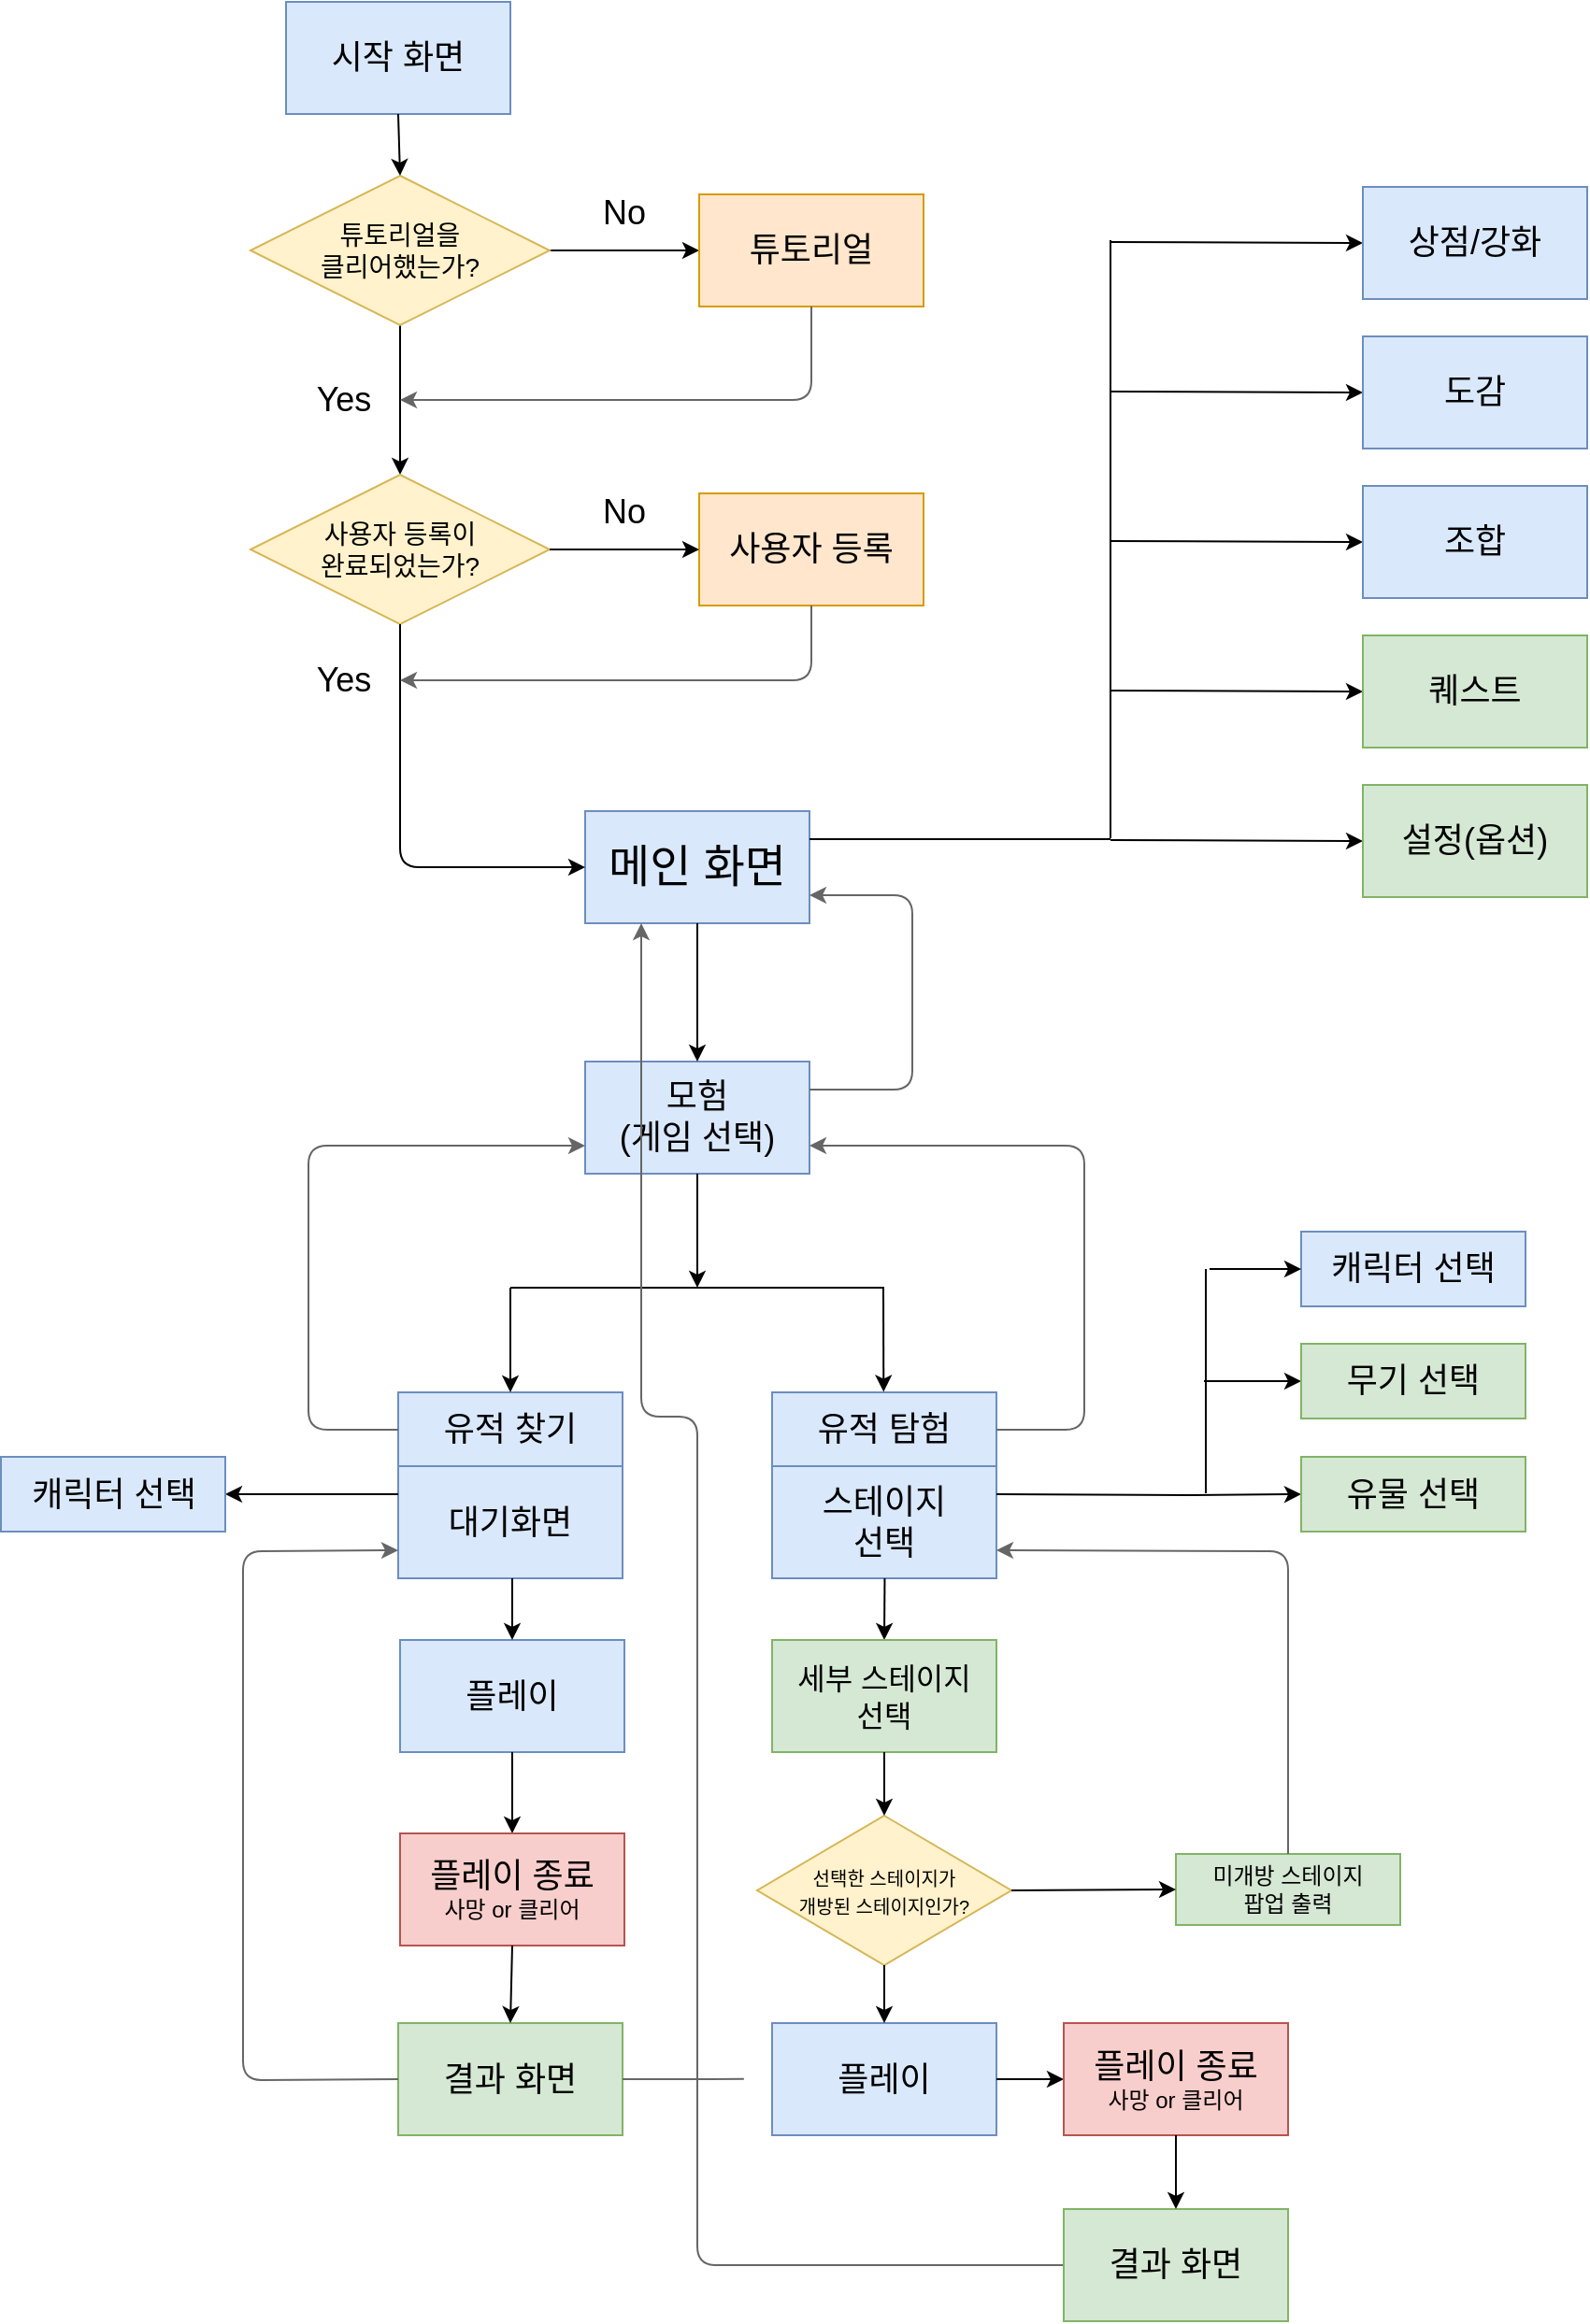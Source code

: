 <mxfile version="10.6.3" type="github"><diagram name="Page-1" id="edf60f1a-56cd-e834-aa8a-f176f3a09ee4"><mxGraphModel dx="1165" dy="701" grid="0" gridSize="10" guides="1" tooltips="1" connect="1" arrows="1" fold="1" page="1" pageScale="1" pageWidth="1200" pageHeight="1500" background="#ffffff" math="0" shadow="0"><root><mxCell id="0"/><mxCell id="1" parent="0"/><mxCell id="Gc9QhGea8NeeS_bH-8tl-3" value="&lt;font style=&quot;font-size: 18px&quot;&gt;모험&lt;br&gt;(게임 선택)&lt;br&gt;&lt;/font&gt;" style="rounded=0;whiteSpace=wrap;html=1;fillColor=#dae8fc;strokeColor=#6c8ebf;" vertex="1" parent="1"><mxGeometry x="460" y="607" width="120" height="60" as="geometry"/></mxCell><mxCell id="-a4ElGShlZKuBSlE3AAH-1" value="&lt;font style=&quot;font-size: 18px&quot;&gt;시작 화면&lt;/font&gt;" style="rounded=0;whiteSpace=wrap;html=1;fillColor=#dae8fc;strokeColor=#6c8ebf;" parent="1" vertex="1"><mxGeometry x="300" y="40" width="120" height="60" as="geometry"/></mxCell><mxCell id="-a4ElGShlZKuBSlE3AAH-5" value="" style="edgeStyle=orthogonalEdgeStyle;rounded=0;orthogonalLoop=1;jettySize=auto;html=1;" parent="1" source="-a4ElGShlZKuBSlE3AAH-2" edge="1"><mxGeometry relative="1" as="geometry"><mxPoint x="361" y="293" as="targetPoint"/><Array as="points"><mxPoint x="361" y="263"/><mxPoint x="361" y="263"/></Array></mxGeometry></mxCell><mxCell id="-a4ElGShlZKuBSlE3AAH-7" value="" style="edgeStyle=orthogonalEdgeStyle;rounded=0;orthogonalLoop=1;jettySize=auto;html=1;" parent="1" source="-a4ElGShlZKuBSlE3AAH-2" edge="1"><mxGeometry relative="1" as="geometry"><mxPoint x="521" y="173" as="targetPoint"/></mxGeometry></mxCell><mxCell id="-a4ElGShlZKuBSlE3AAH-2" value="&lt;font&gt;&lt;font style=&quot;font-size: 14px&quot;&gt;튜토리얼을&lt;br&gt;클리어했는가?&lt;/font&gt;&lt;br&gt;&lt;/font&gt;" style="rhombus;whiteSpace=wrap;html=1;fillColor=#fff2cc;strokeColor=#d6b656;" parent="1" vertex="1"><mxGeometry x="281" y="133" width="160" height="80" as="geometry"/></mxCell><mxCell id="-a4ElGShlZKuBSlE3AAH-3" value="" style="endArrow=classic;html=1;exitX=0.5;exitY=1;exitDx=0;exitDy=0;entryX=0.5;entryY=0;entryDx=0;entryDy=0;" parent="1" source="-a4ElGShlZKuBSlE3AAH-1" target="-a4ElGShlZKuBSlE3AAH-2" edge="1"><mxGeometry width="50" height="50" relative="1" as="geometry"><mxPoint x="281" y="320" as="sourcePoint"/><mxPoint x="361" y="160" as="targetPoint"/></mxGeometry></mxCell><mxCell id="-a4ElGShlZKuBSlE3AAH-8" value="&lt;font style=&quot;font-size: 18px&quot;&gt;Yes&lt;/font&gt;" style="text;html=1;strokeColor=none;fillColor=none;align=center;verticalAlign=middle;whiteSpace=wrap;rounded=0;" parent="1" vertex="1"><mxGeometry x="311" y="243" width="40" height="20" as="geometry"/></mxCell><mxCell id="-a4ElGShlZKuBSlE3AAH-11" value="&lt;font style=&quot;font-size: 18px&quot;&gt;No&lt;/font&gt;" style="text;html=1;strokeColor=none;fillColor=none;align=center;verticalAlign=middle;whiteSpace=wrap;rounded=0;" parent="1" vertex="1"><mxGeometry x="461" y="143" width="40" height="20" as="geometry"/></mxCell><mxCell id="-a4ElGShlZKuBSlE3AAH-12" value="&lt;font style=&quot;font-size: 18px&quot;&gt;튜토리얼&lt;/font&gt;" style="rounded=0;whiteSpace=wrap;html=1;fillColor=#ffe6cc;strokeColor=#d79b00;" parent="1" vertex="1"><mxGeometry x="521" y="143" width="120" height="60" as="geometry"/></mxCell><mxCell id="-a4ElGShlZKuBSlE3AAH-13" value="&lt;font style=&quot;font-size: 18px&quot;&gt;사용자 등록&lt;/font&gt;" style="rounded=0;whiteSpace=wrap;html=1;fillColor=#ffe6cc;strokeColor=#d79b00;" parent="1" vertex="1"><mxGeometry x="521" y="303" width="120" height="60" as="geometry"/></mxCell><mxCell id="-a4ElGShlZKuBSlE3AAH-15" value="" style="endArrow=classic;html=1;exitX=0.5;exitY=1;exitDx=0;exitDy=0;fillColor=#f5f5f5;strokeColor=#666666;" parent="1" source="-a4ElGShlZKuBSlE3AAH-12" edge="1"><mxGeometry width="50" height="50" relative="1" as="geometry"><mxPoint x="281" y="423" as="sourcePoint"/><mxPoint x="361" y="253" as="targetPoint"/><Array as="points"><mxPoint x="581" y="253"/></Array></mxGeometry></mxCell><mxCell id="-a4ElGShlZKuBSlE3AAH-16" value="&lt;font&gt;&lt;font style=&quot;font-size: 14px&quot;&gt;사용자 등록이&lt;br&gt;완료되었는가?&lt;/font&gt;&lt;br&gt;&lt;/font&gt;" style="rhombus;whiteSpace=wrap;html=1;fillColor=#fff2cc;strokeColor=#d6b656;" parent="1" vertex="1"><mxGeometry x="281" y="293" width="160" height="80" as="geometry"/></mxCell><mxCell id="-a4ElGShlZKuBSlE3AAH-18" value="&lt;font style=&quot;font-size: 24px&quot;&gt;메인 화면&lt;/font&gt;" style="rounded=0;whiteSpace=wrap;html=1;fillColor=#dae8fc;strokeColor=#6c8ebf;" parent="1" vertex="1"><mxGeometry x="460" y="473" width="120" height="60" as="geometry"/></mxCell><mxCell id="-a4ElGShlZKuBSlE3AAH-19" value="" style="endArrow=classic;html=1;entryX=0;entryY=0.5;entryDx=0;entryDy=0;exitX=0.5;exitY=1;exitDx=0;exitDy=0;" parent="1" source="-a4ElGShlZKuBSlE3AAH-16" target="-a4ElGShlZKuBSlE3AAH-18" edge="1"><mxGeometry width="50" height="50" relative="1" as="geometry"><mxPoint x="281" y="573" as="sourcePoint"/><mxPoint x="331" y="523" as="targetPoint"/><Array as="points"><mxPoint x="361" y="503"/></Array></mxGeometry></mxCell><mxCell id="-a4ElGShlZKuBSlE3AAH-20" value="" style="edgeStyle=orthogonalEdgeStyle;rounded=0;orthogonalLoop=1;jettySize=auto;html=1;" parent="1" edge="1"><mxGeometry relative="1" as="geometry"><mxPoint x="441" y="333" as="sourcePoint"/><mxPoint x="521" y="333" as="targetPoint"/></mxGeometry></mxCell><mxCell id="-a4ElGShlZKuBSlE3AAH-21" value="&lt;font style=&quot;font-size: 18px&quot;&gt;Yes&lt;/font&gt;" style="text;html=1;strokeColor=none;fillColor=none;align=center;verticalAlign=middle;whiteSpace=wrap;rounded=0;" parent="1" vertex="1"><mxGeometry x="311" y="393" width="40" height="20" as="geometry"/></mxCell><mxCell id="-a4ElGShlZKuBSlE3AAH-22" value="&lt;font style=&quot;font-size: 18px&quot;&gt;No&lt;/font&gt;" style="text;html=1;strokeColor=none;fillColor=none;align=center;verticalAlign=middle;whiteSpace=wrap;rounded=0;" parent="1" vertex="1"><mxGeometry x="461" y="303" width="40" height="20" as="geometry"/></mxCell><mxCell id="-a4ElGShlZKuBSlE3AAH-24" value="" style="endArrow=classic;html=1;exitX=0.5;exitY=1;exitDx=0;exitDy=0;fillColor=#f5f5f5;strokeColor=#666666;" parent="1" source="-a4ElGShlZKuBSlE3AAH-13" edge="1"><mxGeometry width="50" height="50" relative="1" as="geometry"><mxPoint x="591" y="368" as="sourcePoint"/><mxPoint x="361" y="403" as="targetPoint"/><Array as="points"><mxPoint x="581" y="403"/></Array></mxGeometry></mxCell><mxCell id="-a4ElGShlZKuBSlE3AAH-25" value="" style="endArrow=none;html=1;" parent="1" edge="1"><mxGeometry width="50" height="50" relative="1" as="geometry"><mxPoint x="741" y="488" as="sourcePoint"/><mxPoint x="580" y="488" as="targetPoint"/></mxGeometry></mxCell><mxCell id="-a4ElGShlZKuBSlE3AAH-26" value="" style="endArrow=none;html=1;" parent="1" edge="1"><mxGeometry width="50" height="50" relative="1" as="geometry"><mxPoint x="741" y="487.5" as="sourcePoint"/><mxPoint x="741" y="167.5" as="targetPoint"/></mxGeometry></mxCell><mxCell id="-a4ElGShlZKuBSlE3AAH-27" value="" style="endArrow=classic;html=1;entryX=0;entryY=0.5;entryDx=0;entryDy=0;" parent="1" target="-a4ElGShlZKuBSlE3AAH-28" edge="1"><mxGeometry width="50" height="50" relative="1" as="geometry"><mxPoint x="741" y="168.5" as="sourcePoint"/><mxPoint x="791" y="128.5" as="targetPoint"/></mxGeometry></mxCell><mxCell id="-a4ElGShlZKuBSlE3AAH-28" value="&lt;font style=&quot;font-size: 18px&quot;&gt;상점/강화&lt;/font&gt;" style="rounded=0;whiteSpace=wrap;html=1;fillColor=#dae8fc;strokeColor=#6c8ebf;" parent="1" vertex="1"><mxGeometry x="876.0" y="139" width="120" height="60" as="geometry"/></mxCell><mxCell id="-a4ElGShlZKuBSlE3AAH-33" value="" style="endArrow=classic;html=1;entryX=0;entryY=0.5;entryDx=0;entryDy=0;" parent="1" target="-a4ElGShlZKuBSlE3AAH-34" edge="1"><mxGeometry width="50" height="50" relative="1" as="geometry"><mxPoint x="741.0" y="248.5" as="sourcePoint"/><mxPoint x="791" y="208.5" as="targetPoint"/></mxGeometry></mxCell><mxCell id="-a4ElGShlZKuBSlE3AAH-34" value="&lt;font style=&quot;font-size: 18px&quot;&gt;도감&lt;/font&gt;" style="rounded=0;whiteSpace=wrap;html=1;fillColor=#dae8fc;strokeColor=#6c8ebf;" parent="1" vertex="1"><mxGeometry x="876.0" y="219" width="120" height="60" as="geometry"/></mxCell><mxCell id="-a4ElGShlZKuBSlE3AAH-35" value="" style="endArrow=classic;html=1;entryX=0;entryY=0.5;entryDx=0;entryDy=0;" parent="1" target="-a4ElGShlZKuBSlE3AAH-36" edge="1"><mxGeometry width="50" height="50" relative="1" as="geometry"><mxPoint x="741.0" y="328.5" as="sourcePoint"/><mxPoint x="791" y="288.5" as="targetPoint"/></mxGeometry></mxCell><mxCell id="-a4ElGShlZKuBSlE3AAH-36" value="&lt;font style=&quot;font-size: 18px&quot;&gt;조합&lt;/font&gt;" style="rounded=0;whiteSpace=wrap;html=1;fillColor=#dae8fc;strokeColor=#6c8ebf;" parent="1" vertex="1"><mxGeometry x="876.0" y="299" width="120" height="60" as="geometry"/></mxCell><mxCell id="-a4ElGShlZKuBSlE3AAH-39" value="" style="endArrow=classic;html=1;entryX=0;entryY=0.5;entryDx=0;entryDy=0;" parent="1" target="-a4ElGShlZKuBSlE3AAH-40" edge="1"><mxGeometry width="50" height="50" relative="1" as="geometry"><mxPoint x="741.0" y="408.5" as="sourcePoint"/><mxPoint x="791" y="368.5" as="targetPoint"/></mxGeometry></mxCell><mxCell id="-a4ElGShlZKuBSlE3AAH-40" value="&lt;font style=&quot;font-size: 18px&quot;&gt;퀘스트&lt;/font&gt;" style="rounded=0;whiteSpace=wrap;html=1;fillColor=#d5e8d4;strokeColor=#82b366;" parent="1" vertex="1"><mxGeometry x="876.0" y="379" width="120" height="60" as="geometry"/></mxCell><mxCell id="-a4ElGShlZKuBSlE3AAH-43" value="" style="endArrow=classic;html=1;entryX=0;entryY=0.5;entryDx=0;entryDy=0;" parent="1" target="-a4ElGShlZKuBSlE3AAH-44" edge="1"><mxGeometry width="50" height="50" relative="1" as="geometry"><mxPoint x="741.0" y="488.5" as="sourcePoint"/><mxPoint x="791" y="448.5" as="targetPoint"/></mxGeometry></mxCell><mxCell id="-a4ElGShlZKuBSlE3AAH-44" value="&lt;font style=&quot;font-size: 18px&quot;&gt;설정(옵션)&lt;/font&gt;" style="rounded=0;whiteSpace=wrap;html=1;fillColor=#d5e8d4;strokeColor=#82b366;" parent="1" vertex="1"><mxGeometry x="876.0" y="459" width="120" height="60" as="geometry"/></mxCell><mxCell id="-a4ElGShlZKuBSlE3AAH-46" value="" style="endArrow=none;html=1;" parent="1" edge="1"><mxGeometry width="50" height="50" relative="1" as="geometry"><mxPoint x="420" y="728" as="sourcePoint"/><mxPoint x="620" y="728" as="targetPoint"/></mxGeometry></mxCell><mxCell id="-a4ElGShlZKuBSlE3AAH-49" value="&lt;font style=&quot;font-size: 18px&quot;&gt;유적 찾기&lt;/font&gt;" style="rounded=0;whiteSpace=wrap;html=1;fillColor=#dae8fc;strokeColor=#6c8ebf;" parent="1" vertex="1"><mxGeometry x="360" y="784" width="120" height="40" as="geometry"/></mxCell><mxCell id="-a4ElGShlZKuBSlE3AAH-50" value="&lt;font style=&quot;font-size: 18px&quot;&gt;유적 탐험&lt;/font&gt;" style="rounded=0;whiteSpace=wrap;html=1;fillColor=#dae8fc;strokeColor=#6c8ebf;" parent="1" vertex="1"><mxGeometry x="560" y="784" width="120" height="40" as="geometry"/></mxCell><mxCell id="-a4ElGShlZKuBSlE3AAH-51" value="&lt;font style=&quot;font-size: 18px&quot;&gt;스테이지&lt;br&gt;선택&lt;/font&gt;&lt;br&gt;" style="rounded=0;whiteSpace=wrap;html=1;fillColor=#dae8fc;strokeColor=#6c8ebf;" parent="1" vertex="1"><mxGeometry x="560" y="823.5" width="120" height="60" as="geometry"/></mxCell><mxCell id="-a4ElGShlZKuBSlE3AAH-52" value="" style="endArrow=classic;html=1;entryX=0.5;entryY=0;entryDx=0;entryDy=0;" parent="1" target="-a4ElGShlZKuBSlE3AAH-49" edge="1"><mxGeometry width="50" height="50" relative="1" as="geometry"><mxPoint x="420" y="728" as="sourcePoint"/><mxPoint x="331" y="945" as="targetPoint"/><Array as="points"><mxPoint x="420" y="728"/></Array></mxGeometry></mxCell><mxCell id="-a4ElGShlZKuBSlE3AAH-53" value="" style="endArrow=classic;html=1;entryX=0.5;entryY=0;entryDx=0;entryDy=0;" parent="1" edge="1"><mxGeometry width="50" height="50" relative="1" as="geometry"><mxPoint x="619.5" y="728" as="sourcePoint"/><mxPoint x="619.643" y="783.714" as="targetPoint"/><Array as="points"><mxPoint x="619.5" y="728"/></Array></mxGeometry></mxCell><mxCell id="-a4ElGShlZKuBSlE3AAH-55" value="&lt;font style=&quot;font-size: 18px&quot;&gt;대기화면&lt;/font&gt;" style="rounded=0;whiteSpace=wrap;html=1;fillColor=#dae8fc;strokeColor=#6c8ebf;" parent="1" vertex="1"><mxGeometry x="360" y="823.5" width="120" height="60" as="geometry"/></mxCell><mxCell id="-a4ElGShlZKuBSlE3AAH-59" value="&lt;font style=&quot;font-size: 18px&quot;&gt;플레이&lt;br&gt;&lt;/font&gt;" style="rounded=0;whiteSpace=wrap;html=1;fillColor=#dae8fc;strokeColor=#6c8ebf;" parent="1" vertex="1"><mxGeometry x="361" y="916.5" width="120" height="60" as="geometry"/></mxCell><mxCell id="-a4ElGShlZKuBSlE3AAH-60" value="" style="endArrow=classic;html=1;entryX=0.5;entryY=0;entryDx=0;entryDy=0;" parent="1" target="-a4ElGShlZKuBSlE3AAH-59" edge="1"><mxGeometry width="50" height="50" relative="1" as="geometry"><mxPoint x="421" y="883.5" as="sourcePoint"/><mxPoint x="332" y="1100.5" as="targetPoint"/><Array as="points"><mxPoint x="421" y="883.5"/></Array></mxGeometry></mxCell><mxCell id="-a4ElGShlZKuBSlE3AAH-62" value="&lt;span style=&quot;font-size: 18px&quot;&gt;플레이&lt;/span&gt;&lt;br&gt;" style="rounded=0;whiteSpace=wrap;html=1;fillColor=#dae8fc;strokeColor=#6c8ebf;" parent="1" vertex="1"><mxGeometry x="560" y="1121.5" width="120" height="60" as="geometry"/></mxCell><mxCell id="-a4ElGShlZKuBSlE3AAH-63" value="" style="endArrow=classic;html=1;exitX=0.5;exitY=1;exitDx=0;exitDy=0;entryX=0.5;entryY=0;entryDx=0;entryDy=0;" parent="1" target="Gc9QhGea8NeeS_bH-8tl-43" edge="1"><mxGeometry width="50" height="50" relative="1" as="geometry"><mxPoint x="620.235" y="883.529" as="sourcePoint"/><mxPoint x="656" y="904" as="targetPoint"/></mxGeometry></mxCell><mxCell id="-a4ElGShlZKuBSlE3AAH-65" value="" style="endArrow=classic;html=1;exitX=1;exitY=0.5;exitDx=0;exitDy=0;entryX=0;entryY=0.5;entryDx=0;entryDy=0;" parent="1" source="-a4ElGShlZKuBSlE3AAH-62" target="Gc9QhGea8NeeS_bH-8tl-51" edge="1"><mxGeometry width="50" height="50" relative="1" as="geometry"><mxPoint x="654" y="1210" as="sourcePoint"/><mxPoint x="620" y="1226" as="targetPoint"/></mxGeometry></mxCell><mxCell id="-a4ElGShlZKuBSlE3AAH-68" value="" style="endArrow=classic;html=1;exitX=0.5;exitY=1;exitDx=0;exitDy=0;entryX=0.5;entryY=0;entryDx=0;entryDy=0;" parent="1" target="Gc9QhGea8NeeS_bH-8tl-46" edge="1"><mxGeometry width="50" height="50" relative="1" as="geometry"><mxPoint x="421" y="976.5" as="sourcePoint"/><mxPoint x="421" y="1012" as="targetPoint"/></mxGeometry></mxCell><mxCell id="-a4ElGShlZKuBSlE3AAH-75" value="" style="endArrow=classic;html=1;entryX=0.25;entryY=1;entryDx=0;entryDy=0;fillColor=#f5f5f5;strokeColor=#666666;exitX=0;exitY=0.5;exitDx=0;exitDy=0;" parent="1" target="-a4ElGShlZKuBSlE3AAH-18" edge="1" source="Gc9QhGea8NeeS_bH-8tl-52"><mxGeometry width="50" height="50" relative="1" as="geometry"><mxPoint x="520" y="1101" as="sourcePoint"/><mxPoint x="490" y="551" as="targetPoint"/><Array as="points"><mxPoint x="520" y="1251"/><mxPoint x="520" y="797"/><mxPoint x="490" y="797"/></Array></mxGeometry></mxCell><mxCell id="Gc9QhGea8NeeS_bH-8tl-4" value="" style="endArrow=classic;html=1;exitX=0.5;exitY=1;exitDx=0;exitDy=0;entryX=0.5;entryY=0;entryDx=0;entryDy=0;" edge="1" parent="1" source="-a4ElGShlZKuBSlE3AAH-18" target="Gc9QhGea8NeeS_bH-8tl-3"><mxGeometry width="50" height="50" relative="1" as="geometry"><mxPoint x="684" y="872.5" as="sourcePoint"/><mxPoint x="734" y="822.5" as="targetPoint"/></mxGeometry></mxCell><mxCell id="Gc9QhGea8NeeS_bH-8tl-5" value="" style="endArrow=classic;html=1;exitX=0.5;exitY=1;exitDx=0;exitDy=0;" edge="1" parent="1" source="Gc9QhGea8NeeS_bH-8tl-3"><mxGeometry width="50" height="50" relative="1" as="geometry"><mxPoint x="535" y="674" as="sourcePoint"/><mxPoint x="520" y="728" as="targetPoint"/></mxGeometry></mxCell><mxCell id="Gc9QhGea8NeeS_bH-8tl-6" value="" style="endArrow=classic;html=1;entryX=1;entryY=0.75;entryDx=0;entryDy=0;exitX=1;exitY=0.25;exitDx=0;exitDy=0;fillColor=#f5f5f5;strokeColor=#666666;" edge="1" parent="1" source="Gc9QhGea8NeeS_bH-8tl-3" target="-a4ElGShlZKuBSlE3AAH-18"><mxGeometry width="50" height="50" relative="1" as="geometry"><mxPoint x="635" y="593" as="sourcePoint"/><mxPoint x="595" y="521" as="targetPoint"/><Array as="points"><mxPoint x="635" y="622"/><mxPoint x="635" y="518"/></Array></mxGeometry></mxCell><mxCell id="Gc9QhGea8NeeS_bH-8tl-7" value="" style="endArrow=classic;html=1;entryX=1;entryY=0.75;entryDx=0;entryDy=0;exitX=1;exitY=0.5;exitDx=0;exitDy=0;fillColor=#f5f5f5;strokeColor=#666666;" edge="1" parent="1" source="-a4ElGShlZKuBSlE3AAH-50" target="Gc9QhGea8NeeS_bH-8tl-3"><mxGeometry width="50" height="50" relative="1" as="geometry"><mxPoint x="717" y="826" as="sourcePoint"/><mxPoint x="680" y="709.172" as="targetPoint"/><Array as="points"><mxPoint x="727" y="804"/><mxPoint x="727" y="652"/></Array></mxGeometry></mxCell><mxCell id="Gc9QhGea8NeeS_bH-8tl-8" value="" style="endArrow=classic;html=1;entryX=0;entryY=0.75;entryDx=0;entryDy=0;exitX=0;exitY=0.5;exitDx=0;exitDy=0;fillColor=#f5f5f5;strokeColor=#666666;" edge="1" parent="1" source="-a4ElGShlZKuBSlE3AAH-49" target="Gc9QhGea8NeeS_bH-8tl-3"><mxGeometry width="50" height="50" relative="1" as="geometry"><mxPoint x="690" y="823.345" as="sourcePoint"/><mxPoint x="590" y="661.966" as="targetPoint"/><Array as="points"><mxPoint x="312" y="804"/><mxPoint x="312" y="652"/></Array></mxGeometry></mxCell><mxCell id="Gc9QhGea8NeeS_bH-8tl-12" value="" style="endArrow=classic;html=1;exitX=0;exitY=0.25;exitDx=0;exitDy=0;entryX=1;entryY=0.5;entryDx=0;entryDy=0;" edge="1" parent="1" source="-a4ElGShlZKuBSlE3AAH-55" target="Gc9QhGea8NeeS_bH-8tl-13"><mxGeometry width="50" height="50" relative="1" as="geometry"><mxPoint x="400.103" y="791.69" as="sourcePoint"/><mxPoint x="268" y="848" as="targetPoint"/></mxGeometry></mxCell><mxCell id="Gc9QhGea8NeeS_bH-8tl-13" value="&lt;font style=&quot;font-size: 18px&quot;&gt;캐릭터 선택&lt;/font&gt;" style="rounded=0;whiteSpace=wrap;html=1;fillColor=#dae8fc;strokeColor=#6c8ebf;" vertex="1" parent="1"><mxGeometry x="147.5" y="818.5" width="120" height="40" as="geometry"/></mxCell><mxCell id="Gc9QhGea8NeeS_bH-8tl-19" value="" style="endArrow=classic;html=1;entryX=0;entryY=0.5;entryDx=0;entryDy=0;" edge="1" parent="1" target="Gc9QhGea8NeeS_bH-8tl-28"><mxGeometry width="50" height="50" relative="1" as="geometry"><mxPoint x="785" y="839" as="sourcePoint"/><mxPoint x="828" y="850" as="targetPoint"/></mxGeometry></mxCell><mxCell id="Gc9QhGea8NeeS_bH-8tl-20" value="" style="endArrow=none;html=1;exitX=1;exitY=0.25;exitDx=0;exitDy=0;" edge="1" parent="1" source="-a4ElGShlZKuBSlE3AAH-51"><mxGeometry width="50" height="50" relative="1" as="geometry"><mxPoint x="717" y="879" as="sourcePoint"/><mxPoint x="786" y="839" as="targetPoint"/></mxGeometry></mxCell><mxCell id="Gc9QhGea8NeeS_bH-8tl-23" value="&lt;font style=&quot;font-size: 18px&quot;&gt;캐릭터 선택&lt;/font&gt;" style="rounded=0;whiteSpace=wrap;html=1;fillColor=#dae8fc;strokeColor=#6c8ebf;" vertex="1" parent="1"><mxGeometry x="843" y="698" width="120" height="40" as="geometry"/></mxCell><mxCell id="Gc9QhGea8NeeS_bH-8tl-28" value="&lt;font style=&quot;font-size: 18px&quot;&gt;유물 선택&lt;br&gt;&lt;/font&gt;" style="rounded=0;whiteSpace=wrap;html=1;fillColor=#d5e8d4;strokeColor=#82b366;" vertex="1" parent="1"><mxGeometry x="843" y="818.5" width="120" height="40" as="geometry"/></mxCell><mxCell id="Gc9QhGea8NeeS_bH-8tl-31" value="" style="endArrow=none;html=1;" edge="1" parent="1"><mxGeometry width="50" height="50" relative="1" as="geometry"><mxPoint x="792" y="838" as="sourcePoint"/><mxPoint x="792" y="718" as="targetPoint"/></mxGeometry></mxCell><mxCell id="Gc9QhGea8NeeS_bH-8tl-32" value="" style="endArrow=classic;html=1;entryX=0;entryY=0.5;entryDx=0;entryDy=0;" edge="1" parent="1" target="Gc9QhGea8NeeS_bH-8tl-33"><mxGeometry width="50" height="50" relative="1" as="geometry"><mxPoint x="791" y="778" as="sourcePoint"/><mxPoint x="828" y="788" as="targetPoint"/></mxGeometry></mxCell><mxCell id="Gc9QhGea8NeeS_bH-8tl-33" value="&lt;font style=&quot;font-size: 18px&quot;&gt;무기 선택&lt;br&gt;&lt;/font&gt;" style="rounded=0;whiteSpace=wrap;html=1;fillColor=#d5e8d4;strokeColor=#82b366;" vertex="1" parent="1"><mxGeometry x="843" y="758" width="120" height="40" as="geometry"/></mxCell><mxCell id="Gc9QhGea8NeeS_bH-8tl-34" value="" style="endArrow=classic;html=1;entryX=0;entryY=0.5;entryDx=0;entryDy=0;" edge="1" parent="1" target="Gc9QhGea8NeeS_bH-8tl-23"><mxGeometry width="50" height="50" relative="1" as="geometry"><mxPoint x="794" y="718" as="sourcePoint"/><mxPoint x="853.143" y="788.143" as="targetPoint"/></mxGeometry></mxCell><mxCell id="Gc9QhGea8NeeS_bH-8tl-35" value="&lt;font style=&quot;font-size: 10px&quot;&gt;선택한 스테이지가&lt;br&gt;개방된 스테이지인가?&lt;/font&gt;&lt;br&gt;" style="rhombus;whiteSpace=wrap;html=1;fillColor=#fff2cc;strokeColor=#d6b656;" vertex="1" parent="1"><mxGeometry x="552" y="1010.5" width="136" height="80" as="geometry"/></mxCell><mxCell id="Gc9QhGea8NeeS_bH-8tl-36" value="" style="endArrow=classic;html=1;exitX=0.5;exitY=1;exitDx=0;exitDy=0;entryX=0.5;entryY=0;entryDx=0;entryDy=0;" edge="1" parent="1" source="Gc9QhGea8NeeS_bH-8tl-35" target="-a4ElGShlZKuBSlE3AAH-62"><mxGeometry width="50" height="50" relative="1" as="geometry"><mxPoint x="620" y="1110" as="sourcePoint"/><mxPoint x="816" y="1068" as="targetPoint"/></mxGeometry></mxCell><mxCell id="Gc9QhGea8NeeS_bH-8tl-40" value="&lt;font style=&quot;font-size: 12px&quot;&gt;미개방 스테이지&lt;br&gt;팝업 출력&lt;/font&gt;&lt;br&gt;" style="rounded=0;whiteSpace=wrap;html=1;fillColor=#d5e8d4;strokeColor=#82b366;" vertex="1" parent="1"><mxGeometry x="776" y="1031" width="120" height="38" as="geometry"/></mxCell><mxCell id="Gc9QhGea8NeeS_bH-8tl-41" value="" style="endArrow=classic;html=1;exitX=1;exitY=0.5;exitDx=0;exitDy=0;entryX=0;entryY=0.5;entryDx=0;entryDy=0;" edge="1" parent="1" source="Gc9QhGea8NeeS_bH-8tl-35" target="Gc9QhGea8NeeS_bH-8tl-40"><mxGeometry width="50" height="50" relative="1" as="geometry"><mxPoint x="696" y="987" as="sourcePoint"/><mxPoint x="746" y="937" as="targetPoint"/></mxGeometry></mxCell><mxCell id="Gc9QhGea8NeeS_bH-8tl-42" value="" style="endArrow=classic;html=1;exitX=0.5;exitY=0;exitDx=0;exitDy=0;entryX=1;entryY=0.75;entryDx=0;entryDy=0;fillColor=#f5f5f5;strokeColor=#666666;" edge="1" parent="1" source="Gc9QhGea8NeeS_bH-8tl-40" target="-a4ElGShlZKuBSlE3AAH-51"><mxGeometry width="50" height="50" relative="1" as="geometry"><mxPoint x="698" y="960" as="sourcePoint"/><mxPoint x="786" y="960" as="targetPoint"/><Array as="points"><mxPoint x="836" y="869"/></Array></mxGeometry></mxCell><mxCell id="Gc9QhGea8NeeS_bH-8tl-43" value="&lt;font style=&quot;font-size: 16px&quot;&gt;세부 스테이지&lt;br&gt;선택&lt;/font&gt;&lt;br&gt;" style="rounded=0;whiteSpace=wrap;html=1;fillColor=#d5e8d4;strokeColor=#82b366;" vertex="1" parent="1"><mxGeometry x="560" y="916.5" width="120" height="60" as="geometry"/></mxCell><mxCell id="Gc9QhGea8NeeS_bH-8tl-44" value="" style="endArrow=classic;html=1;exitX=0.5;exitY=1;exitDx=0;exitDy=0;entryX=0.5;entryY=0;entryDx=0;entryDy=0;" edge="1" parent="1" source="Gc9QhGea8NeeS_bH-8tl-43" target="Gc9QhGea8NeeS_bH-8tl-35"><mxGeometry width="50" height="50" relative="1" as="geometry"><mxPoint x="147" y="1413" as="sourcePoint"/><mxPoint x="197" y="1363" as="targetPoint"/></mxGeometry></mxCell><mxCell id="Gc9QhGea8NeeS_bH-8tl-46" value="&lt;span style=&quot;font-size: 18px&quot;&gt;플레이 종료&lt;br&gt;&lt;/span&gt;사망 or 클리어&lt;br&gt;" style="rounded=0;whiteSpace=wrap;html=1;fillColor=#f8cecc;strokeColor=#b85450;" vertex="1" parent="1"><mxGeometry x="361" y="1020" width="120" height="60" as="geometry"/></mxCell><mxCell id="Gc9QhGea8NeeS_bH-8tl-48" value="&lt;span style=&quot;font-size: 18px&quot;&gt;결과 화면&lt;/span&gt;&lt;br&gt;" style="rounded=0;whiteSpace=wrap;html=1;fillColor=#d5e8d4;strokeColor=#82b366;" vertex="1" parent="1"><mxGeometry x="360" y="1121.5" width="120" height="60" as="geometry"/></mxCell><mxCell id="Gc9QhGea8NeeS_bH-8tl-49" value="" style="endArrow=classic;html=1;exitX=0.5;exitY=1;exitDx=0;exitDy=0;entryX=0.5;entryY=0;entryDx=0;entryDy=0;" edge="1" parent="1" source="Gc9QhGea8NeeS_bH-8tl-46" target="Gc9QhGea8NeeS_bH-8tl-48"><mxGeometry width="50" height="50" relative="1" as="geometry"><mxPoint x="431" y="986.5" as="sourcePoint"/><mxPoint x="431" y="1030" as="targetPoint"/></mxGeometry></mxCell><mxCell id="Gc9QhGea8NeeS_bH-8tl-50" value="" style="endArrow=classic;html=1;entryX=0;entryY=0.75;entryDx=0;entryDy=0;exitX=0;exitY=0.5;exitDx=0;exitDy=0;fillColor=#f5f5f5;strokeColor=#666666;" edge="1" parent="1" source="Gc9QhGea8NeeS_bH-8tl-48" target="-a4ElGShlZKuBSlE3AAH-55"><mxGeometry width="50" height="50" relative="1" as="geometry"><mxPoint x="241.5" y="1098.5" as="sourcePoint"/><mxPoint x="341.5" y="946.5" as="targetPoint"/><Array as="points"><mxPoint x="277" y="1152"/><mxPoint x="277" y="869"/></Array></mxGeometry></mxCell><mxCell id="Gc9QhGea8NeeS_bH-8tl-51" value="&lt;span style=&quot;font-size: 18px&quot;&gt;플레이 종료&lt;br&gt;&lt;/span&gt;사망 or 클리어&lt;br&gt;" style="rounded=0;whiteSpace=wrap;html=1;fillColor=#f8cecc;strokeColor=#b85450;" vertex="1" parent="1"><mxGeometry x="716" y="1121.5" width="120" height="60" as="geometry"/></mxCell><mxCell id="Gc9QhGea8NeeS_bH-8tl-52" value="&lt;span style=&quot;font-size: 18px&quot;&gt;결과 화면&lt;/span&gt;&lt;br&gt;" style="rounded=0;whiteSpace=wrap;html=1;fillColor=#d5e8d4;strokeColor=#82b366;" vertex="1" parent="1"><mxGeometry x="716" y="1221" width="120" height="60" as="geometry"/></mxCell><mxCell id="Gc9QhGea8NeeS_bH-8tl-53" value="" style="endArrow=classic;html=1;exitX=0.5;exitY=1;exitDx=0;exitDy=0;entryX=0.5;entryY=0;entryDx=0;entryDy=0;" edge="1" parent="1" source="Gc9QhGea8NeeS_bH-8tl-51" target="Gc9QhGea8NeeS_bH-8tl-52"><mxGeometry width="50" height="50" relative="1" as="geometry"><mxPoint x="629.588" y="1192.059" as="sourcePoint"/><mxPoint x="629.588" y="1230.882" as="targetPoint"/></mxGeometry></mxCell><mxCell id="Gc9QhGea8NeeS_bH-8tl-54" value="" style="endArrow=none;html=1;fillColor=#f5f5f5;strokeColor=#666666;entryX=0;entryY=0.5;entryDx=0;entryDy=0;exitX=1;exitY=0.5;exitDx=0;exitDy=0;" edge="1" parent="1" source="Gc9QhGea8NeeS_bH-8tl-48"><mxGeometry width="50" height="50" relative="1" as="geometry"><mxPoint x="489" y="1158" as="sourcePoint"/><mxPoint x="544.93" y="1151.419" as="targetPoint"/></mxGeometry></mxCell></root></mxGraphModel></diagram></mxfile>
